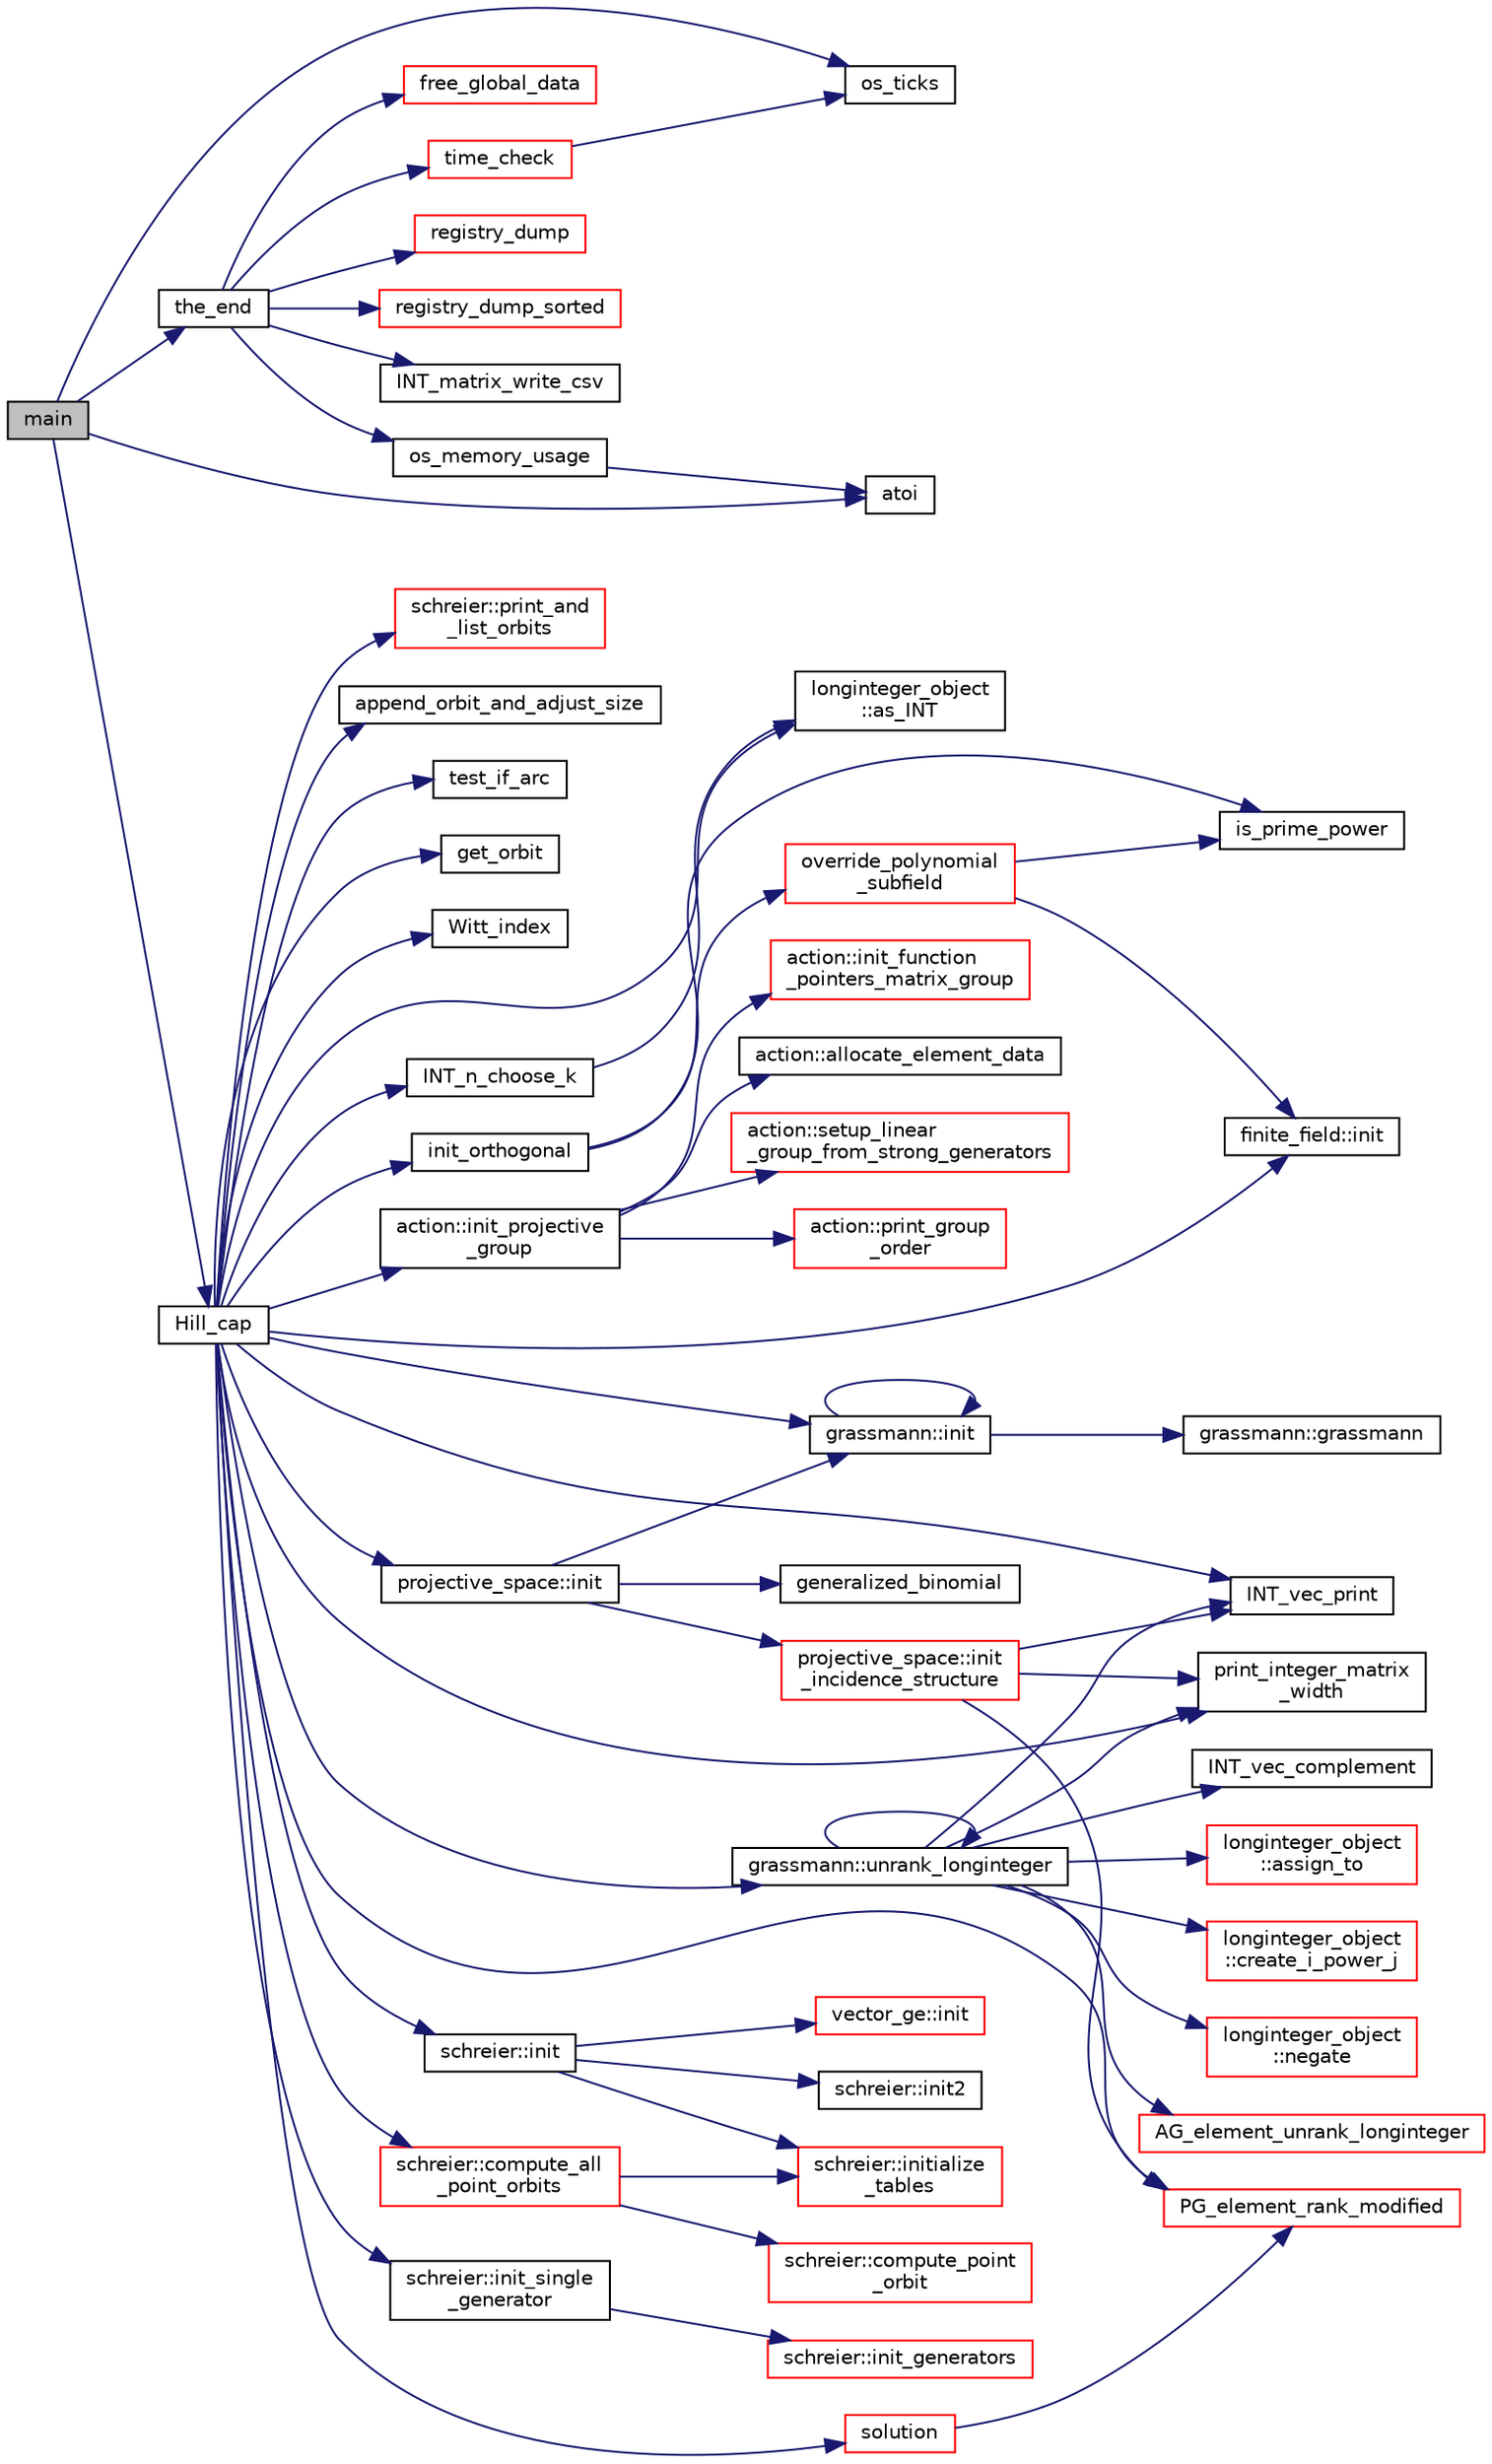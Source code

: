 digraph "main"
{
  edge [fontname="Helvetica",fontsize="10",labelfontname="Helvetica",labelfontsize="10"];
  node [fontname="Helvetica",fontsize="10",shape=record];
  rankdir="LR";
  Node246 [label="main",height=0.2,width=0.4,color="black", fillcolor="grey75", style="filled", fontcolor="black"];
  Node246 -> Node247 [color="midnightblue",fontsize="10",style="solid",fontname="Helvetica"];
  Node247 [label="os_ticks",height=0.2,width=0.4,color="black", fillcolor="white", style="filled",URL="$d5/db4/io__and__os_8h.html#a3da6d2b09e35d569adb7101dffcb5224"];
  Node246 -> Node248 [color="midnightblue",fontsize="10",style="solid",fontname="Helvetica"];
  Node248 [label="atoi",height=0.2,width=0.4,color="black", fillcolor="white", style="filled",URL="$d9/d60/discreta_8h.html#ad0ac71cbcb495289e474437d6b7d7fac"];
  Node246 -> Node249 [color="midnightblue",fontsize="10",style="solid",fontname="Helvetica"];
  Node249 [label="Hill_cap",height=0.2,width=0.4,color="black", fillcolor="white", style="filled",URL="$da/d28/hill_8_c.html#a7c2543fe497e681d4b492b16ea7f933e"];
  Node249 -> Node250 [color="midnightblue",fontsize="10",style="solid",fontname="Helvetica"];
  Node250 [label="Witt_index",height=0.2,width=0.4,color="black", fillcolor="white", style="filled",URL="$d4/d67/geometry_8h.html#ab3483ecb9859a6758f82b5327da50534"];
  Node249 -> Node251 [color="midnightblue",fontsize="10",style="solid",fontname="Helvetica"];
  Node251 [label="finite_field::init",height=0.2,width=0.4,color="black", fillcolor="white", style="filled",URL="$df/d5a/classfinite__field.html#a13e75e8165b27464935b50368ee8313c"];
  Node249 -> Node252 [color="midnightblue",fontsize="10",style="solid",fontname="Helvetica"];
  Node252 [label="init_orthogonal",height=0.2,width=0.4,color="black", fillcolor="white", style="filled",URL="$da/d28/hill_8_c.html#abf695eb9f6a0c10d5aa0c0ce4b60ad6d"];
  Node252 -> Node253 [color="midnightblue",fontsize="10",style="solid",fontname="Helvetica"];
  Node253 [label="is_prime_power",height=0.2,width=0.4,color="black", fillcolor="white", style="filled",URL="$de/dc5/algebra__and__number__theory_8h.html#a44560c42df6f76a71d351200cbf1bd0e"];
  Node252 -> Node254 [color="midnightblue",fontsize="10",style="solid",fontname="Helvetica"];
  Node254 [label="override_polynomial\l_subfield",height=0.2,width=0.4,color="red", fillcolor="white", style="filled",URL="$d7/d94/data_8_c.html#a6a2b390caa2cdeb26cdf9a3cf9816dee"];
  Node254 -> Node253 [color="midnightblue",fontsize="10",style="solid",fontname="Helvetica"];
  Node254 -> Node251 [color="midnightblue",fontsize="10",style="solid",fontname="Helvetica"];
  Node249 -> Node256 [color="midnightblue",fontsize="10",style="solid",fontname="Helvetica"];
  Node256 [label="action::init_projective\l_group",height=0.2,width=0.4,color="black", fillcolor="white", style="filled",URL="$d2/d86/classaction.html#ad943cb9d3828331bf5634c6dbfc31afd"];
  Node256 -> Node257 [color="midnightblue",fontsize="10",style="solid",fontname="Helvetica"];
  Node257 [label="action::init_function\l_pointers_matrix_group",height=0.2,width=0.4,color="red", fillcolor="white", style="filled",URL="$d2/d86/classaction.html#a48cbc0106c21fdcb5ec74a9cf8f4e1d8"];
  Node256 -> Node369 [color="midnightblue",fontsize="10",style="solid",fontname="Helvetica"];
  Node369 [label="action::allocate_element_data",height=0.2,width=0.4,color="black", fillcolor="white", style="filled",URL="$d2/d86/classaction.html#adc5f98db8315bfd17fcd2fbb437d8f60"];
  Node256 -> Node370 [color="midnightblue",fontsize="10",style="solid",fontname="Helvetica"];
  Node370 [label="action::setup_linear\l_group_from_strong_generators",height=0.2,width=0.4,color="red", fillcolor="white", style="filled",URL="$d2/d86/classaction.html#a20d2b143cd89f2ce81c02613356f69d1"];
  Node256 -> Node403 [color="midnightblue",fontsize="10",style="solid",fontname="Helvetica"];
  Node403 [label="action::print_group\l_order",height=0.2,width=0.4,color="red", fillcolor="white", style="filled",URL="$d2/d86/classaction.html#aaf5533b61c20a11f8c0efcf7ff718d7d"];
  Node249 -> Node405 [color="midnightblue",fontsize="10",style="solid",fontname="Helvetica"];
  Node405 [label="projective_space::init",height=0.2,width=0.4,color="black", fillcolor="white", style="filled",URL="$d2/d17/classprojective__space.html#a8a1efa40df92744519365f82e4740dab"];
  Node405 -> Node406 [color="midnightblue",fontsize="10",style="solid",fontname="Helvetica"];
  Node406 [label="grassmann::init",height=0.2,width=0.4,color="black", fillcolor="white", style="filled",URL="$df/d02/classgrassmann.html#a2e8cf7b9f203254493d7c2607c17d498"];
  Node406 -> Node407 [color="midnightblue",fontsize="10",style="solid",fontname="Helvetica"];
  Node407 [label="grassmann::grassmann",height=0.2,width=0.4,color="black", fillcolor="white", style="filled",URL="$df/d02/classgrassmann.html#a252a85d3b74eb4fbd5771f4152a5f272"];
  Node406 -> Node406 [color="midnightblue",fontsize="10",style="solid",fontname="Helvetica"];
  Node405 -> Node408 [color="midnightblue",fontsize="10",style="solid",fontname="Helvetica"];
  Node408 [label="generalized_binomial",height=0.2,width=0.4,color="black", fillcolor="white", style="filled",URL="$d2/d7c/combinatorics_8_c.html#a24762dc22e45175d18ec1ec1d2556ae8"];
  Node405 -> Node409 [color="midnightblue",fontsize="10",style="solid",fontname="Helvetica"];
  Node409 [label="projective_space::init\l_incidence_structure",height=0.2,width=0.4,color="red", fillcolor="white", style="filled",URL="$d2/d17/classprojective__space.html#a1e59490325e045cc52674a3706780aed"];
  Node409 -> Node278 [color="midnightblue",fontsize="10",style="solid",fontname="Helvetica"];
  Node278 [label="INT_vec_print",height=0.2,width=0.4,color="black", fillcolor="white", style="filled",URL="$df/dbf/sajeeb_8_c.html#a79a5901af0b47dd0d694109543c027fe"];
  Node409 -> Node301 [color="midnightblue",fontsize="10",style="solid",fontname="Helvetica"];
  Node301 [label="print_integer_matrix\l_width",height=0.2,width=0.4,color="black", fillcolor="white", style="filled",URL="$d5/db4/io__and__os_8h.html#aa78f3e73fc2179251bd15adbcc31573f"];
  Node409 -> Node272 [color="midnightblue",fontsize="10",style="solid",fontname="Helvetica"];
  Node272 [label="PG_element_rank_modified",height=0.2,width=0.4,color="red", fillcolor="white", style="filled",URL="$d4/d67/geometry_8h.html#a9cd1a8bf5b88a038e33862f6c2c3dd36"];
  Node249 -> Node406 [color="midnightblue",fontsize="10",style="solid",fontname="Helvetica"];
  Node249 -> Node420 [color="midnightblue",fontsize="10",style="solid",fontname="Helvetica"];
  Node420 [label="grassmann::unrank_longinteger",height=0.2,width=0.4,color="black", fillcolor="white", style="filled",URL="$df/d02/classgrassmann.html#aede73ec7ffd4596b9b9953f5583bdc76"];
  Node420 -> Node421 [color="midnightblue",fontsize="10",style="solid",fontname="Helvetica"];
  Node421 [label="longinteger_object\l::assign_to",height=0.2,width=0.4,color="red", fillcolor="white", style="filled",URL="$dd/d7e/classlonginteger__object.html#a891b9d0947bfce181245ab5cffe9482a"];
  Node420 -> Node423 [color="midnightblue",fontsize="10",style="solid",fontname="Helvetica"];
  Node423 [label="longinteger_object\l::create_i_power_j",height=0.2,width=0.4,color="red", fillcolor="white", style="filled",URL="$dd/d7e/classlonginteger__object.html#abd7f646a9077ab9a8c2754c221ae8e2a"];
  Node420 -> Node429 [color="midnightblue",fontsize="10",style="solid",fontname="Helvetica"];
  Node429 [label="longinteger_object\l::negate",height=0.2,width=0.4,color="red", fillcolor="white", style="filled",URL="$dd/d7e/classlonginteger__object.html#aa2305cd4d3ee6e462c70c40acc61a6af"];
  Node420 -> Node433 [color="midnightblue",fontsize="10",style="solid",fontname="Helvetica"];
  Node433 [label="AG_element_unrank_longinteger",height=0.2,width=0.4,color="red", fillcolor="white", style="filled",URL="$d4/d67/geometry_8h.html#ab5a5ee4a58266d973534a63e72372c2d"];
  Node420 -> Node278 [color="midnightblue",fontsize="10",style="solid",fontname="Helvetica"];
  Node420 -> Node420 [color="midnightblue",fontsize="10",style="solid",fontname="Helvetica"];
  Node420 -> Node411 [color="midnightblue",fontsize="10",style="solid",fontname="Helvetica"];
  Node411 [label="INT_vec_complement",height=0.2,width=0.4,color="black", fillcolor="white", style="filled",URL="$d5/db4/io__and__os_8h.html#a2a0a724647575fcd3090c763985eb81a"];
  Node420 -> Node301 [color="midnightblue",fontsize="10",style="solid",fontname="Helvetica"];
  Node249 -> Node301 [color="midnightblue",fontsize="10",style="solid",fontname="Helvetica"];
  Node249 -> Node435 [color="midnightblue",fontsize="10",style="solid",fontname="Helvetica"];
  Node435 [label="longinteger_object\l::as_INT",height=0.2,width=0.4,color="black", fillcolor="white", style="filled",URL="$dd/d7e/classlonginteger__object.html#afb992d4679a6741acc63c8bcba27971e"];
  Node249 -> Node436 [color="midnightblue",fontsize="10",style="solid",fontname="Helvetica"];
  Node436 [label="schreier::init",height=0.2,width=0.4,color="black", fillcolor="white", style="filled",URL="$d3/dd6/classschreier.html#a7443bebde2aa08acae16c0ff29c9abcf"];
  Node436 -> Node381 [color="midnightblue",fontsize="10",style="solid",fontname="Helvetica"];
  Node381 [label="vector_ge::init",height=0.2,width=0.4,color="red", fillcolor="white", style="filled",URL="$d4/d6e/classvector__ge.html#afe1d6befd1f1501e6be34afbaa9d30a8"];
  Node436 -> Node437 [color="midnightblue",fontsize="10",style="solid",fontname="Helvetica"];
  Node437 [label="schreier::initialize\l_tables",height=0.2,width=0.4,color="red", fillcolor="white", style="filled",URL="$d3/dd6/classschreier.html#acccc16670f88b14ddc69856cd5c0b36d"];
  Node436 -> Node439 [color="midnightblue",fontsize="10",style="solid",fontname="Helvetica"];
  Node439 [label="schreier::init2",height=0.2,width=0.4,color="black", fillcolor="white", style="filled",URL="$d3/dd6/classschreier.html#aef6a65e2f39bd9e14c61139c4f97f4c3"];
  Node249 -> Node440 [color="midnightblue",fontsize="10",style="solid",fontname="Helvetica"];
  Node440 [label="schreier::init_single\l_generator",height=0.2,width=0.4,color="black", fillcolor="white", style="filled",URL="$d3/dd6/classschreier.html#a6f04f2e67ec0f25135b064579a0fad32"];
  Node440 -> Node441 [color="midnightblue",fontsize="10",style="solid",fontname="Helvetica"];
  Node441 [label="schreier::init_generators",height=0.2,width=0.4,color="red", fillcolor="white", style="filled",URL="$d3/dd6/classschreier.html#a04fd581636085a7414e1b5d1004e44e0"];
  Node249 -> Node442 [color="midnightblue",fontsize="10",style="solid",fontname="Helvetica"];
  Node442 [label="schreier::compute_all\l_point_orbits",height=0.2,width=0.4,color="red", fillcolor="white", style="filled",URL="$d3/dd6/classschreier.html#a1deec048f51f380bc3476d4cd4d95e94"];
  Node442 -> Node437 [color="midnightblue",fontsize="10",style="solid",fontname="Helvetica"];
  Node442 -> Node443 [color="midnightblue",fontsize="10",style="solid",fontname="Helvetica"];
  Node443 [label="schreier::compute_point\l_orbit",height=0.2,width=0.4,color="red", fillcolor="white", style="filled",URL="$d3/dd6/classschreier.html#a429138e463c8c25dddd8557340ed9edd"];
  Node249 -> Node470 [color="midnightblue",fontsize="10",style="solid",fontname="Helvetica"];
  Node470 [label="schreier::print_and\l_list_orbits",height=0.2,width=0.4,color="red", fillcolor="white", style="filled",URL="$d3/dd6/classschreier.html#a601f9c08d5a6f37f849d22fa4e89d892"];
  Node249 -> Node471 [color="midnightblue",fontsize="10",style="solid",fontname="Helvetica"];
  Node471 [label="append_orbit_and_adjust_size",height=0.2,width=0.4,color="black", fillcolor="white", style="filled",URL="$da/d28/hill_8_c.html#a1740d8cf43f3d5101704eeca6165ea10"];
  Node249 -> Node472 [color="midnightblue",fontsize="10",style="solid",fontname="Helvetica"];
  Node472 [label="test_if_arc",height=0.2,width=0.4,color="black", fillcolor="white", style="filled",URL="$da/d28/hill_8_c.html#a3601e3ab7b739f8a11e6ec0aaf194593"];
  Node249 -> Node272 [color="midnightblue",fontsize="10",style="solid",fontname="Helvetica"];
  Node249 -> Node278 [color="midnightblue",fontsize="10",style="solid",fontname="Helvetica"];
  Node249 -> Node473 [color="midnightblue",fontsize="10",style="solid",fontname="Helvetica"];
  Node473 [label="solution",height=0.2,width=0.4,color="red", fillcolor="white", style="filled",URL="$da/d28/hill_8_c.html#a260dc4df2fddf5f0fa5dd8d5b8210a11"];
  Node473 -> Node272 [color="midnightblue",fontsize="10",style="solid",fontname="Helvetica"];
  Node249 -> Node475 [color="midnightblue",fontsize="10",style="solid",fontname="Helvetica"];
  Node475 [label="INT_n_choose_k",height=0.2,width=0.4,color="black", fillcolor="white", style="filled",URL="$d2/d7c/combinatorics_8_c.html#aa74adc702e59feadb839f44c0aaec8f6"];
  Node475 -> Node435 [color="midnightblue",fontsize="10",style="solid",fontname="Helvetica"];
  Node249 -> Node476 [color="midnightblue",fontsize="10",style="solid",fontname="Helvetica"];
  Node476 [label="get_orbit",height=0.2,width=0.4,color="black", fillcolor="white", style="filled",URL="$da/d28/hill_8_c.html#a8f64cd06039ed40b693d54c50274043d"];
  Node246 -> Node477 [color="midnightblue",fontsize="10",style="solid",fontname="Helvetica"];
  Node477 [label="the_end",height=0.2,width=0.4,color="black", fillcolor="white", style="filled",URL="$d9/d60/discreta_8h.html#a3ebbd3ccb665a9f78deaa7408577b60c"];
  Node477 -> Node478 [color="midnightblue",fontsize="10",style="solid",fontname="Helvetica"];
  Node478 [label="free_global_data",height=0.2,width=0.4,color="red", fillcolor="white", style="filled",URL="$d3/dfb/discreta__global_8_c.html#a6bd9eb050090f8cf1e92db88a459cc28"];
  Node477 -> Node481 [color="midnightblue",fontsize="10",style="solid",fontname="Helvetica"];
  Node481 [label="registry_dump",height=0.2,width=0.4,color="red", fillcolor="white", style="filled",URL="$d5/db4/io__and__os_8h.html#a8ad65cbe10865661e8bafd6be2164955"];
  Node477 -> Node489 [color="midnightblue",fontsize="10",style="solid",fontname="Helvetica"];
  Node489 [label="registry_dump_sorted",height=0.2,width=0.4,color="red", fillcolor="white", style="filled",URL="$d5/db4/io__and__os_8h.html#aa28c9ee8650332ad2d526d5eb4fae48e"];
  Node477 -> Node497 [color="midnightblue",fontsize="10",style="solid",fontname="Helvetica"];
  Node497 [label="time_check",height=0.2,width=0.4,color="red", fillcolor="white", style="filled",URL="$d9/d60/discreta_8h.html#a04d64356f0c7cb798e55daec998c527e"];
  Node497 -> Node247 [color="midnightblue",fontsize="10",style="solid",fontname="Helvetica"];
  Node477 -> Node501 [color="midnightblue",fontsize="10",style="solid",fontname="Helvetica"];
  Node501 [label="os_memory_usage",height=0.2,width=0.4,color="black", fillcolor="white", style="filled",URL="$d5/db4/io__and__os_8h.html#a5d6ab4b80c58e5d8bdb0fd1625709d0b"];
  Node501 -> Node248 [color="midnightblue",fontsize="10",style="solid",fontname="Helvetica"];
  Node477 -> Node502 [color="midnightblue",fontsize="10",style="solid",fontname="Helvetica"];
  Node502 [label="INT_matrix_write_csv",height=0.2,width=0.4,color="black", fillcolor="white", style="filled",URL="$d5/db4/io__and__os_8h.html#a57604af509e1d43e918fd38e5f4ee96f"];
}
